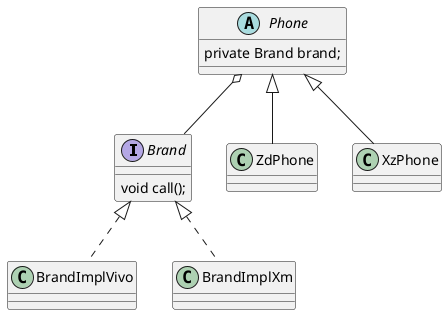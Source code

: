 @startuml
'https://plantuml.com/class-diagram
/'桥接模式原理类图'/
/'手机品牌'/
interface Brand{
    void call();
}
/'vivo'/
class BrandImplVivo{

}
/'小米'/
class BrandImplXm{

}
/'手机抽象类'/
abstract class Phone{
    /'聚合进去'/
    private Brand brand;
}

/'折叠手机'/
class ZdPhone{

}
/'旋转手机'/
class XzPhone{

}

Phone o-- Brand
Phone <|-- ZdPhone
Phone <|-- XzPhone
Brand <|.. BrandImplVivo
Brand <|.. BrandImplXm
@enduml